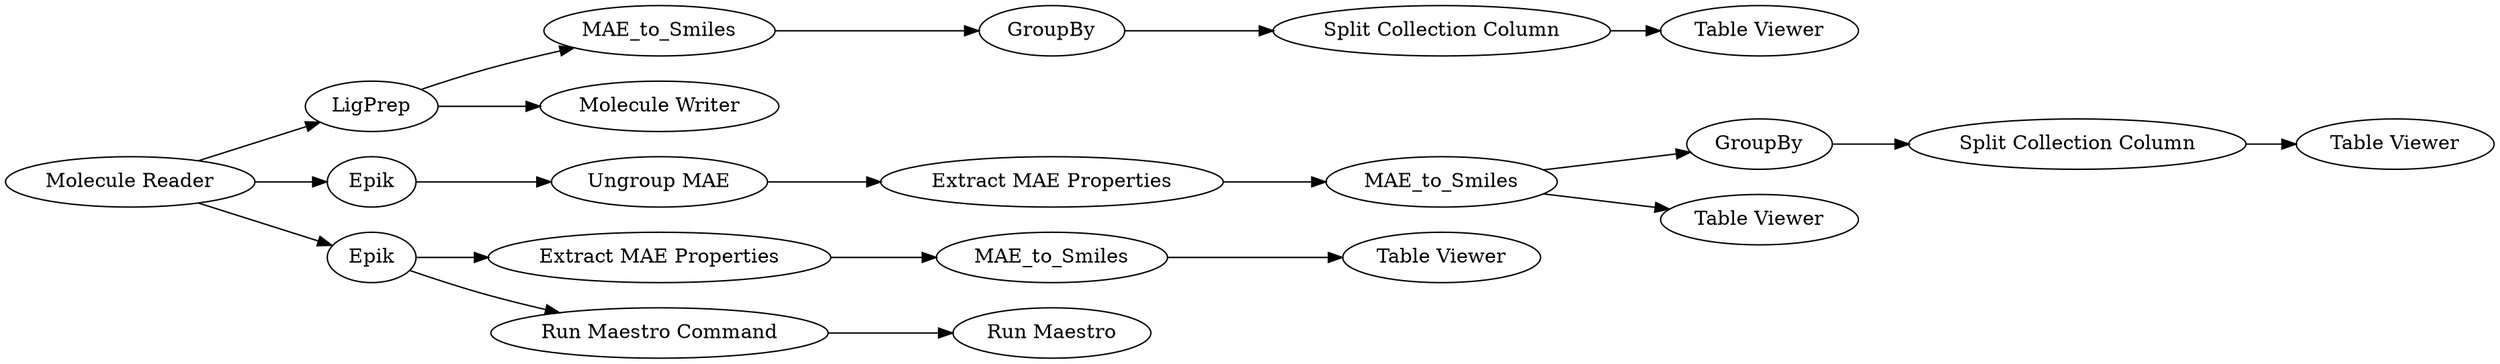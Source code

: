 digraph {
	1 -> 107
	91 -> 103
	93 -> 94
	96 -> 83
	105 -> 104
	1 -> 4
	107 -> 91
	94 -> 96
	90 -> 97
	95 -> 100
	107 -> 106
	95 -> 102
	102 -> 101
	83 -> 90
	98 -> 99
	4 -> 93
	1 -> 95
	96 -> 84
	103 -> 105
	100 -> 98
	91 [label=MAE_to_Smiles]
	103 [label=GroupBy]
	97 [label="Table Viewer"]
	105 [label="Split Collection Column"]
	84 [label="Table Viewer"]
	98 [label=MAE_to_Smiles]
	1 [label="Molecule Reader"]
	90 [label="Split Collection Column"]
	4 [label=Epik]
	101 [label="Run Maestro"]
	100 [label="Extract MAE Properties"]
	93 [label="Ungroup MAE"]
	106 [label="Molecule Writer"]
	83 [label=GroupBy]
	107 [label=LigPrep]
	94 [label="Extract MAE Properties"]
	99 [label="Table Viewer"]
	96 [label=MAE_to_Smiles]
	102 [label="Run Maestro Command"]
	104 [label="Table Viewer"]
	95 [label=Epik]
	rankdir=LR
}
